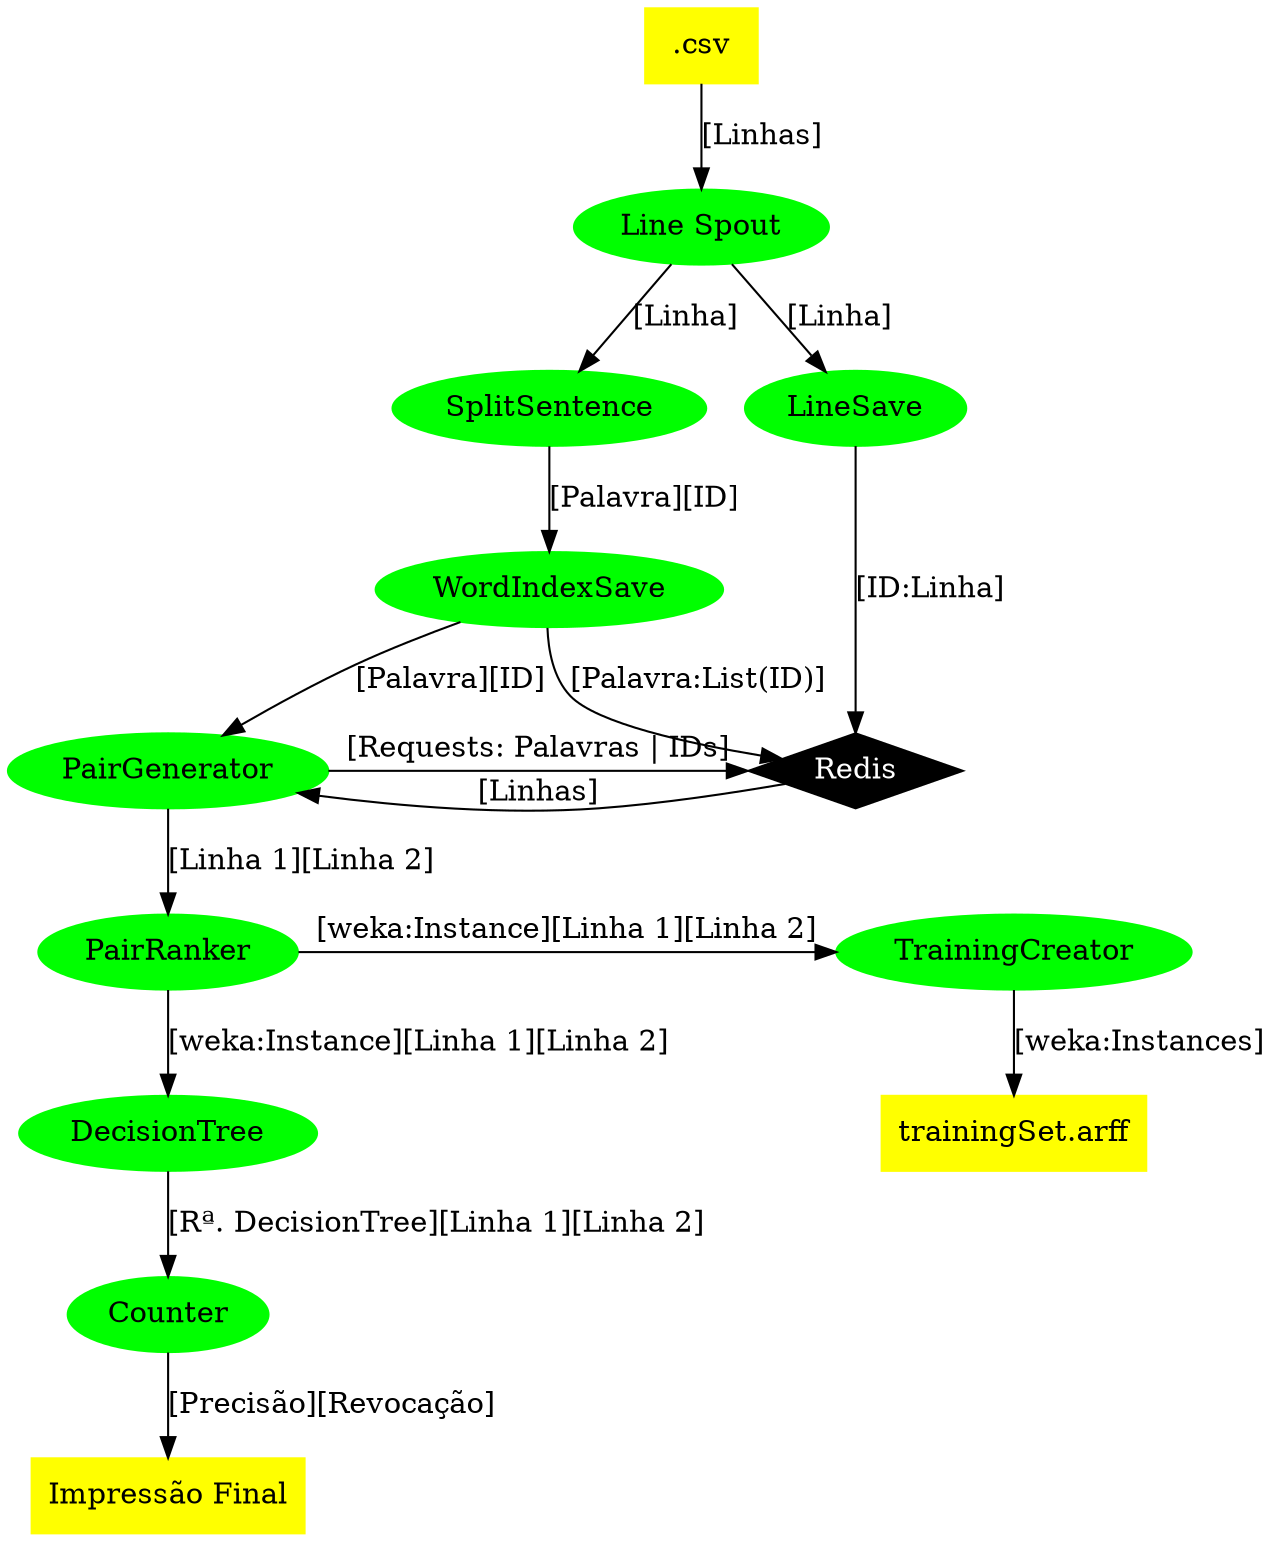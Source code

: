 digraph projeto_topology {
    node [style="filled"]

    //files
    {
        node [shape="box" color="yellow"]
        csv [label=".csv"]
        impressaofinal [label="Impressão Final"]
        trainingset [label="trainingSet.arff"]
    }
    //spouts and bolts
    {
        node [shape="ellipse" color="green"]
        linespout [label="Line Spout", comment="teste"]
        splitsentence [label="SplitSentence"]
        linesave [label="LineSave"]
        wordindexsave [label="WordIndexSave"]
        pairranker [label="PairRanker"]
        pairgenerator [label="PairGenerator"]
        decisiontree [label="DecisionTree"]
        counter [label="Counter"]
        trainingcreator [label="TrainingCreator"]
    }
    //programas
    {
        node [shape="trapezium" color="orange"]
    }

    //outros
    {
        node [shape="diamond" color="black" fontcolor="white"]
        redis [label="Redis"]
    }

    //ligações
    {
        csv -> linespout [label="[Linhas]"]
        linespout -> {linesave splitsentence} [label="[Linha]"]
        linesave -> redis [label="[ID:Linha]"]
        splitsentence -> wordindexsave [label="[Palavra][ID]"]
        wordindexsave -> redis [label="[Palavra:List(ID)]"]
        wordindexsave -> pairgenerator [label="[Palavra][ID]"]
        pairgenerator -> redis [label="[Requests: Palavras | IDs]"]
        redis -> pairgenerator [label="[Linhas]"]
        pairgenerator -> pairranker [label="[Linha 1][Linha 2]"]
        pairranker -> {trainingcreator decisiontree} [label="[weka:Instance][Linha 1][Linha 2]"]
        trainingcreator -> trainingset [label="[weka:Instances]"]
        decisiontree -> counter [label="[Rª. DecisionTree][Linha 1][Linha 2]"]
        counter -> impressaofinal [label="[Precisão][Revocação]"]

    }

    //ranks (posições)
    {
        {rank=same; splitsentence linesave}
        {rank=same; pairgenerator redis}
        {rank=same; pairranker trainingcreator}


    }
}

